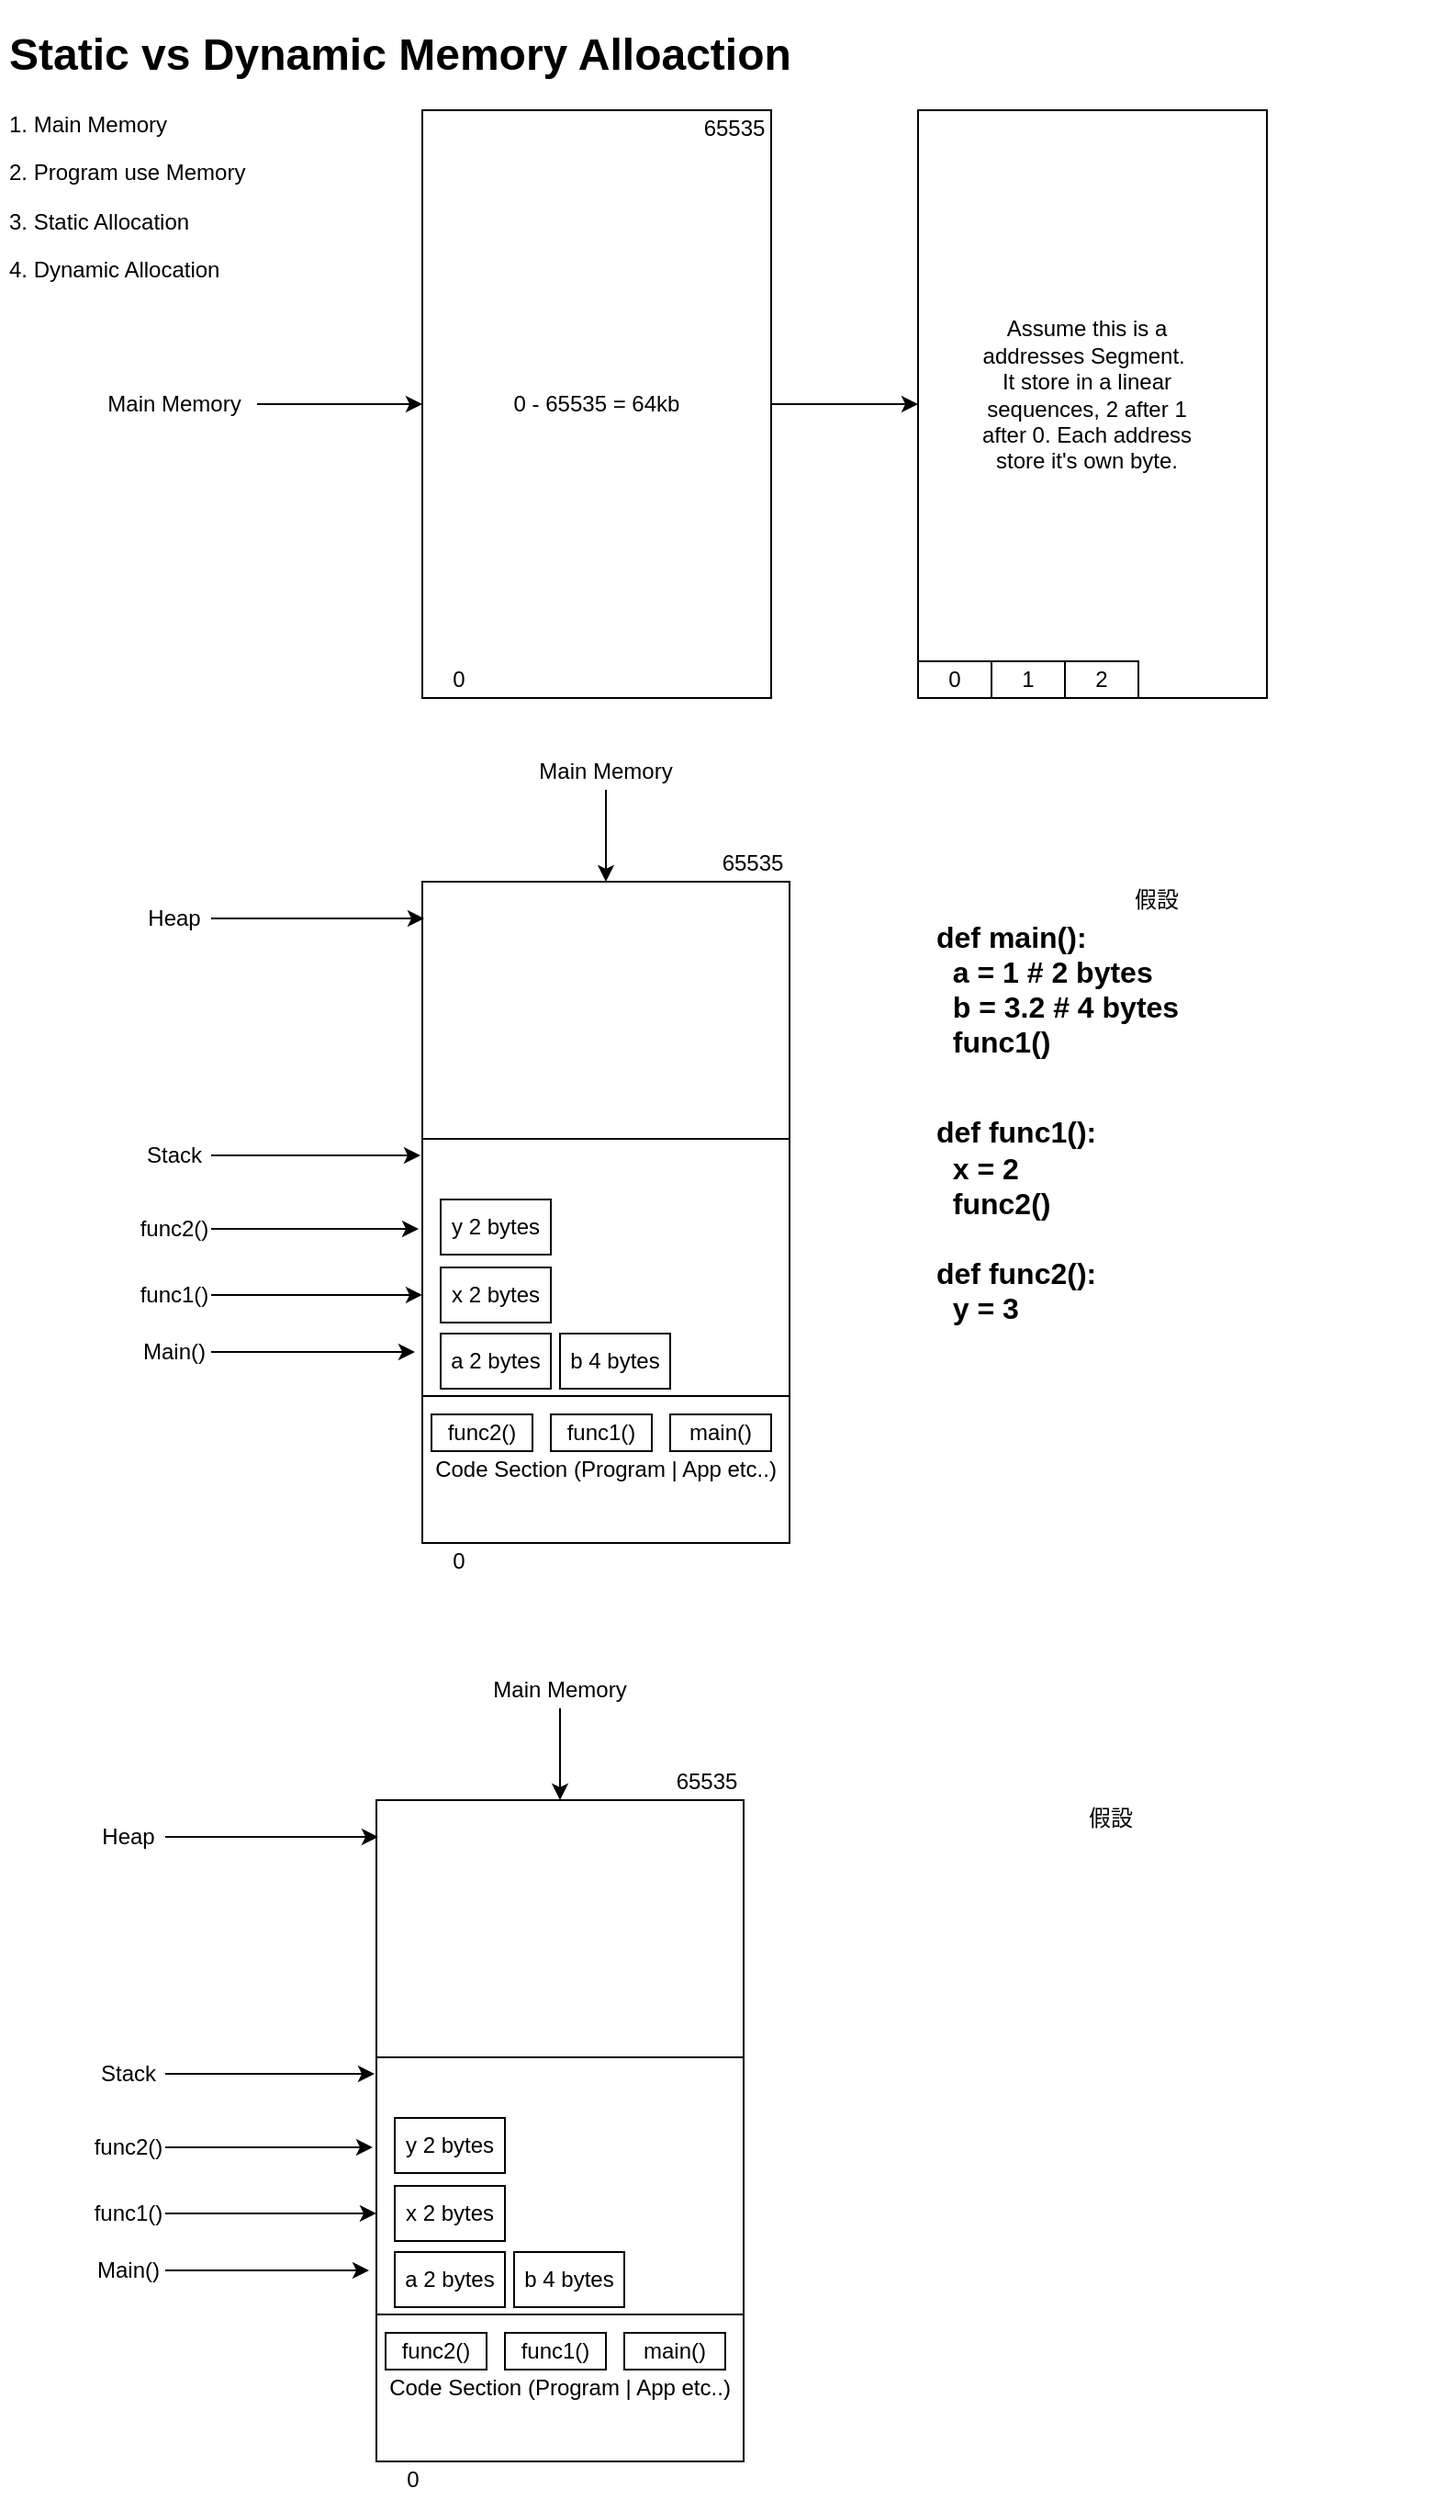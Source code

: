 <mxfile version="13.10.4" type="github">
  <diagram id="-rWVA9uq7CtCZiVyTTVC" name="Static &amp; Dynamic">
    <mxGraphModel dx="946" dy="570" grid="1" gridSize="10" guides="1" tooltips="1" connect="1" arrows="1" fold="1" page="1" pageScale="1" pageWidth="827" pageHeight="1169" math="0" shadow="0">
      <root>
        <mxCell id="0" />
        <mxCell id="1" parent="0" />
        <mxCell id="smryZBDBIvgr8t-cqEXv-26" value="" style="rounded=0;whiteSpace=wrap;html=1;strokeColor=#000000;" vertex="1" parent="1">
          <mxGeometry x="260" y="490" width="200" height="140" as="geometry" />
        </mxCell>
        <mxCell id="smryZBDBIvgr8t-cqEXv-2" value="&lt;h1&gt;Static vs Dynamic Memory Alloaction&lt;/h1&gt;&lt;p&gt;1. Main Memory&lt;/p&gt;&lt;p&gt;2. Program use Memory&lt;/p&gt;&lt;p&gt;3. Static Allocation&lt;/p&gt;&lt;p&gt;4. Dynamic Allocation&lt;/p&gt;" style="text;html=1;strokeColor=none;fillColor=none;spacing=5;spacingTop=-20;whiteSpace=wrap;overflow=hidden;rounded=0;" vertex="1" parent="1">
          <mxGeometry x="30" y="20" width="550" height="150" as="geometry" />
        </mxCell>
        <mxCell id="smryZBDBIvgr8t-cqEXv-8" value="" style="edgeStyle=orthogonalEdgeStyle;rounded=0;orthogonalLoop=1;jettySize=auto;html=1;" edge="1" parent="1" source="smryZBDBIvgr8t-cqEXv-3" target="smryZBDBIvgr8t-cqEXv-7">
          <mxGeometry relative="1" as="geometry" />
        </mxCell>
        <mxCell id="smryZBDBIvgr8t-cqEXv-3" value="" style="rounded=0;whiteSpace=wrap;html=1;" vertex="1" parent="1">
          <mxGeometry x="260" y="70" width="190" height="320" as="geometry" />
        </mxCell>
        <mxCell id="smryZBDBIvgr8t-cqEXv-4" value="0" style="text;html=1;strokeColor=none;fillColor=none;align=center;verticalAlign=middle;whiteSpace=wrap;rounded=0;" vertex="1" parent="1">
          <mxGeometry x="260" y="370" width="40" height="20" as="geometry" />
        </mxCell>
        <mxCell id="smryZBDBIvgr8t-cqEXv-5" value="65535" style="text;html=1;strokeColor=none;fillColor=none;align=center;verticalAlign=middle;whiteSpace=wrap;rounded=0;" vertex="1" parent="1">
          <mxGeometry x="410" y="70" width="40" height="20" as="geometry" />
        </mxCell>
        <mxCell id="smryZBDBIvgr8t-cqEXv-6" value="0 - 65535 = 64kb" style="text;html=1;strokeColor=none;fillColor=none;align=center;verticalAlign=middle;whiteSpace=wrap;rounded=0;" vertex="1" parent="1">
          <mxGeometry x="290" y="220" width="130" height="20" as="geometry" />
        </mxCell>
        <mxCell id="smryZBDBIvgr8t-cqEXv-7" value="" style="rounded=0;whiteSpace=wrap;html=1;" vertex="1" parent="1">
          <mxGeometry x="530" y="70" width="190" height="320" as="geometry" />
        </mxCell>
        <mxCell id="smryZBDBIvgr8t-cqEXv-10" value="0" style="text;html=1;fillColor=none;align=center;verticalAlign=middle;whiteSpace=wrap;rounded=0;strokeColor=#000000;" vertex="1" parent="1">
          <mxGeometry x="530" y="370" width="40" height="20" as="geometry" />
        </mxCell>
        <mxCell id="smryZBDBIvgr8t-cqEXv-11" value="1" style="text;html=1;fillColor=none;align=center;verticalAlign=middle;whiteSpace=wrap;rounded=0;strokeColor=#000000;" vertex="1" parent="1">
          <mxGeometry x="570" y="370" width="40" height="20" as="geometry" />
        </mxCell>
        <mxCell id="smryZBDBIvgr8t-cqEXv-13" value="2" style="text;html=1;fillColor=none;align=center;verticalAlign=middle;whiteSpace=wrap;rounded=0;strokeColor=#000000;" vertex="1" parent="1">
          <mxGeometry x="610" y="370" width="40" height="20" as="geometry" />
        </mxCell>
        <mxCell id="smryZBDBIvgr8t-cqEXv-14" value="Assume this is a addresses Segment.&amp;nbsp;&lt;br&gt;It store in a linear sequences, 2 after 1 after 0. Each address store it&#39;s own byte." style="text;html=1;strokeColor=none;fillColor=none;align=center;verticalAlign=middle;whiteSpace=wrap;rounded=0;" vertex="1" parent="1">
          <mxGeometry x="554" y="120" width="136" height="210" as="geometry" />
        </mxCell>
        <mxCell id="smryZBDBIvgr8t-cqEXv-16" value="" style="edgeStyle=orthogonalEdgeStyle;rounded=0;orthogonalLoop=1;jettySize=auto;html=1;" edge="1" parent="1" source="smryZBDBIvgr8t-cqEXv-15" target="smryZBDBIvgr8t-cqEXv-3">
          <mxGeometry relative="1" as="geometry" />
        </mxCell>
        <mxCell id="smryZBDBIvgr8t-cqEXv-15" value="Main Memory" style="text;html=1;strokeColor=none;fillColor=none;align=center;verticalAlign=middle;whiteSpace=wrap;rounded=0;" vertex="1" parent="1">
          <mxGeometry x="80" y="220" width="90" height="20" as="geometry" />
        </mxCell>
        <mxCell id="smryZBDBIvgr8t-cqEXv-19" value="" style="edgeStyle=orthogonalEdgeStyle;rounded=0;orthogonalLoop=1;jettySize=auto;html=1;" edge="1" parent="1" source="smryZBDBIvgr8t-cqEXv-17" target="smryZBDBIvgr8t-cqEXv-18">
          <mxGeometry relative="1" as="geometry" />
        </mxCell>
        <mxCell id="smryZBDBIvgr8t-cqEXv-17" value="Main Memory" style="text;html=1;strokeColor=none;fillColor=none;align=center;verticalAlign=middle;whiteSpace=wrap;rounded=0;" vertex="1" parent="1">
          <mxGeometry x="315" y="420" width="90" height="20" as="geometry" />
        </mxCell>
        <mxCell id="smryZBDBIvgr8t-cqEXv-18" value="" style="whiteSpace=wrap;html=1;strokeColor=#000000;" vertex="1" parent="1">
          <mxGeometry x="260" y="490" width="200" height="340" as="geometry" />
        </mxCell>
        <mxCell id="smryZBDBIvgr8t-cqEXv-20" value="Code Section (Program | App etc..)" style="rounded=0;whiteSpace=wrap;html=1;strokeColor=#000000;" vertex="1" parent="1">
          <mxGeometry x="260" y="770" width="200" height="80" as="geometry" />
        </mxCell>
        <mxCell id="smryZBDBIvgr8t-cqEXv-22" value="0" style="text;html=1;strokeColor=none;fillColor=none;align=center;verticalAlign=middle;whiteSpace=wrap;rounded=0;" vertex="1" parent="1">
          <mxGeometry x="260" y="850" width="40" height="20" as="geometry" />
        </mxCell>
        <mxCell id="smryZBDBIvgr8t-cqEXv-23" value="65535" style="text;html=1;strokeColor=none;fillColor=none;align=center;verticalAlign=middle;whiteSpace=wrap;rounded=0;" vertex="1" parent="1">
          <mxGeometry x="420" y="470" width="40" height="20" as="geometry" />
        </mxCell>
        <mxCell id="smryZBDBIvgr8t-cqEXv-24" value="" style="rounded=0;whiteSpace=wrap;html=1;strokeColor=#000000;" vertex="1" parent="1">
          <mxGeometry x="260" y="630" width="200" height="140" as="geometry" />
        </mxCell>
        <mxCell id="smryZBDBIvgr8t-cqEXv-29" value="" style="rounded=0;whiteSpace=wrap;html=1;strokeColor=#000000;" vertex="1" parent="1">
          <mxGeometry x="260" y="490" width="200" height="140" as="geometry" />
        </mxCell>
        <mxCell id="smryZBDBIvgr8t-cqEXv-30" value="假設" style="text;html=1;strokeColor=none;fillColor=none;align=center;verticalAlign=middle;whiteSpace=wrap;rounded=0;" vertex="1" parent="1">
          <mxGeometry x="560" y="490" width="200" height="20" as="geometry" />
        </mxCell>
        <mxCell id="smryZBDBIvgr8t-cqEXv-34" value="a 2 bytes" style="rounded=0;whiteSpace=wrap;html=1;strokeColor=#000000;" vertex="1" parent="1">
          <mxGeometry x="270" y="736" width="60" height="30" as="geometry" />
        </mxCell>
        <mxCell id="smryZBDBIvgr8t-cqEXv-35" value="b 4 bytes" style="rounded=0;whiteSpace=wrap;html=1;strokeColor=#000000;" vertex="1" parent="1">
          <mxGeometry x="335" y="736" width="60" height="30" as="geometry" />
        </mxCell>
        <mxCell id="smryZBDBIvgr8t-cqEXv-36" value="&lt;h1 style=&quot;font-size: 16px&quot;&gt;def main():&lt;br&gt;&amp;nbsp; a = 1 # 2 bytes&lt;br&gt;&amp;nbsp; b = 3.2 # 4 bytes&lt;br&gt;&amp;nbsp; func1()&lt;/h1&gt;&lt;h1 style=&quot;font-size: 16px&quot;&gt;&lt;br&gt;def func1():&lt;br&gt;&amp;nbsp; x = 2&lt;br&gt;&amp;nbsp; func2()&lt;br&gt;&lt;br&gt;def func2():&lt;br&gt;&amp;nbsp; y = 3&lt;/h1&gt;" style="text;html=1;strokeColor=none;fillColor=none;spacing=5;spacingTop=-20;whiteSpace=wrap;overflow=hidden;rounded=0;" vertex="1" parent="1">
          <mxGeometry x="535" y="510" width="275" height="310" as="geometry" />
        </mxCell>
        <mxCell id="smryZBDBIvgr8t-cqEXv-37" value="func2()" style="rounded=0;whiteSpace=wrap;html=1;strokeColor=#000000;" vertex="1" parent="1">
          <mxGeometry x="265" y="780" width="55" height="20" as="geometry" />
        </mxCell>
        <mxCell id="smryZBDBIvgr8t-cqEXv-40" value="func1()" style="rounded=0;whiteSpace=wrap;html=1;strokeColor=#000000;" vertex="1" parent="1">
          <mxGeometry x="330" y="780" width="55" height="20" as="geometry" />
        </mxCell>
        <mxCell id="smryZBDBIvgr8t-cqEXv-41" value="main()" style="rounded=0;whiteSpace=wrap;html=1;strokeColor=#000000;" vertex="1" parent="1">
          <mxGeometry x="395" y="780" width="55" height="20" as="geometry" />
        </mxCell>
        <mxCell id="smryZBDBIvgr8t-cqEXv-43" value="" style="edgeStyle=orthogonalEdgeStyle;rounded=0;orthogonalLoop=1;jettySize=auto;html=1;" edge="1" parent="1" source="smryZBDBIvgr8t-cqEXv-42">
          <mxGeometry relative="1" as="geometry">
            <mxPoint x="259" y="639" as="targetPoint" />
          </mxGeometry>
        </mxCell>
        <mxCell id="smryZBDBIvgr8t-cqEXv-42" value="Stack" style="text;html=1;strokeColor=none;fillColor=none;align=center;verticalAlign=middle;whiteSpace=wrap;rounded=0;" vertex="1" parent="1">
          <mxGeometry x="105" y="629" width="40" height="20" as="geometry" />
        </mxCell>
        <mxCell id="smryZBDBIvgr8t-cqEXv-45" style="edgeStyle=orthogonalEdgeStyle;rounded=0;orthogonalLoop=1;jettySize=auto;html=1;entryX=0.005;entryY=0.143;entryDx=0;entryDy=0;entryPerimeter=0;" edge="1" parent="1" source="smryZBDBIvgr8t-cqEXv-44" target="smryZBDBIvgr8t-cqEXv-29">
          <mxGeometry relative="1" as="geometry" />
        </mxCell>
        <mxCell id="smryZBDBIvgr8t-cqEXv-44" value="Heap" style="text;html=1;strokeColor=none;fillColor=none;align=center;verticalAlign=middle;whiteSpace=wrap;rounded=0;" vertex="1" parent="1">
          <mxGeometry x="105" y="500" width="40" height="20" as="geometry" />
        </mxCell>
        <mxCell id="smryZBDBIvgr8t-cqEXv-49" style="edgeStyle=orthogonalEdgeStyle;rounded=0;orthogonalLoop=1;jettySize=auto;html=1;entryX=-0.02;entryY=0.829;entryDx=0;entryDy=0;entryPerimeter=0;" edge="1" parent="1" source="smryZBDBIvgr8t-cqEXv-48" target="smryZBDBIvgr8t-cqEXv-24">
          <mxGeometry relative="1" as="geometry" />
        </mxCell>
        <mxCell id="smryZBDBIvgr8t-cqEXv-48" value="Main()" style="text;html=1;strokeColor=none;fillColor=none;align=center;verticalAlign=middle;whiteSpace=wrap;rounded=0;" vertex="1" parent="1">
          <mxGeometry x="105" y="736" width="40" height="20" as="geometry" />
        </mxCell>
        <mxCell id="smryZBDBIvgr8t-cqEXv-52" style="edgeStyle=orthogonalEdgeStyle;rounded=0;orthogonalLoop=1;jettySize=auto;html=1;entryX=0;entryY=0.607;entryDx=0;entryDy=0;entryPerimeter=0;" edge="1" parent="1" source="smryZBDBIvgr8t-cqEXv-50" target="smryZBDBIvgr8t-cqEXv-24">
          <mxGeometry relative="1" as="geometry" />
        </mxCell>
        <mxCell id="smryZBDBIvgr8t-cqEXv-50" value="func1()" style="text;html=1;strokeColor=none;fillColor=none;align=center;verticalAlign=middle;whiteSpace=wrap;rounded=0;" vertex="1" parent="1">
          <mxGeometry x="105" y="705" width="40" height="20" as="geometry" />
        </mxCell>
        <mxCell id="smryZBDBIvgr8t-cqEXv-51" value="x 2 bytes" style="rounded=0;whiteSpace=wrap;html=1;strokeColor=#000000;" vertex="1" parent="1">
          <mxGeometry x="270" y="700" width="60" height="30" as="geometry" />
        </mxCell>
        <mxCell id="smryZBDBIvgr8t-cqEXv-53" value="y 2 bytes" style="rounded=0;whiteSpace=wrap;html=1;strokeColor=#000000;" vertex="1" parent="1">
          <mxGeometry x="270" y="663" width="60" height="30" as="geometry" />
        </mxCell>
        <mxCell id="smryZBDBIvgr8t-cqEXv-55" style="edgeStyle=orthogonalEdgeStyle;rounded=0;orthogonalLoop=1;jettySize=auto;html=1;entryX=-0.01;entryY=0.35;entryDx=0;entryDy=0;entryPerimeter=0;" edge="1" parent="1" source="smryZBDBIvgr8t-cqEXv-54" target="smryZBDBIvgr8t-cqEXv-24">
          <mxGeometry relative="1" as="geometry" />
        </mxCell>
        <mxCell id="smryZBDBIvgr8t-cqEXv-54" value="func2()" style="text;html=1;strokeColor=none;fillColor=none;align=center;verticalAlign=middle;whiteSpace=wrap;rounded=0;" vertex="1" parent="1">
          <mxGeometry x="105" y="669" width="40" height="20" as="geometry" />
        </mxCell>
        <mxCell id="smryZBDBIvgr8t-cqEXv-56" value="" style="rounded=0;whiteSpace=wrap;html=1;strokeColor=#000000;" vertex="1" parent="1">
          <mxGeometry x="235" y="990" width="200" height="140" as="geometry" />
        </mxCell>
        <mxCell id="smryZBDBIvgr8t-cqEXv-57" value="" style="edgeStyle=orthogonalEdgeStyle;rounded=0;orthogonalLoop=1;jettySize=auto;html=1;" edge="1" parent="1" source="smryZBDBIvgr8t-cqEXv-58" target="smryZBDBIvgr8t-cqEXv-59">
          <mxGeometry relative="1" as="geometry" />
        </mxCell>
        <mxCell id="smryZBDBIvgr8t-cqEXv-58" value="Main Memory" style="text;html=1;strokeColor=none;fillColor=none;align=center;verticalAlign=middle;whiteSpace=wrap;rounded=0;" vertex="1" parent="1">
          <mxGeometry x="290" y="920" width="90" height="20" as="geometry" />
        </mxCell>
        <mxCell id="smryZBDBIvgr8t-cqEXv-59" value="" style="whiteSpace=wrap;html=1;strokeColor=#000000;" vertex="1" parent="1">
          <mxGeometry x="235" y="990" width="200" height="340" as="geometry" />
        </mxCell>
        <mxCell id="smryZBDBIvgr8t-cqEXv-60" value="Code Section (Program | App etc..)" style="rounded=0;whiteSpace=wrap;html=1;strokeColor=#000000;" vertex="1" parent="1">
          <mxGeometry x="235" y="1270" width="200" height="80" as="geometry" />
        </mxCell>
        <mxCell id="smryZBDBIvgr8t-cqEXv-61" value="0" style="text;html=1;strokeColor=none;fillColor=none;align=center;verticalAlign=middle;whiteSpace=wrap;rounded=0;" vertex="1" parent="1">
          <mxGeometry x="235" y="1350" width="40" height="20" as="geometry" />
        </mxCell>
        <mxCell id="smryZBDBIvgr8t-cqEXv-62" value="65535" style="text;html=1;strokeColor=none;fillColor=none;align=center;verticalAlign=middle;whiteSpace=wrap;rounded=0;" vertex="1" parent="1">
          <mxGeometry x="395" y="970" width="40" height="20" as="geometry" />
        </mxCell>
        <mxCell id="smryZBDBIvgr8t-cqEXv-63" value="" style="rounded=0;whiteSpace=wrap;html=1;strokeColor=#000000;" vertex="1" parent="1">
          <mxGeometry x="235" y="1130" width="200" height="140" as="geometry" />
        </mxCell>
        <mxCell id="smryZBDBIvgr8t-cqEXv-64" value="" style="rounded=0;whiteSpace=wrap;html=1;strokeColor=#000000;" vertex="1" parent="1">
          <mxGeometry x="235" y="990" width="200" height="140" as="geometry" />
        </mxCell>
        <mxCell id="smryZBDBIvgr8t-cqEXv-65" value="假設" style="text;html=1;strokeColor=none;fillColor=none;align=center;verticalAlign=middle;whiteSpace=wrap;rounded=0;" vertex="1" parent="1">
          <mxGeometry x="535" y="990" width="200" height="20" as="geometry" />
        </mxCell>
        <mxCell id="smryZBDBIvgr8t-cqEXv-66" value="a 2 bytes" style="rounded=0;whiteSpace=wrap;html=1;strokeColor=#000000;" vertex="1" parent="1">
          <mxGeometry x="245" y="1236" width="60" height="30" as="geometry" />
        </mxCell>
        <mxCell id="smryZBDBIvgr8t-cqEXv-67" value="b 4 bytes" style="rounded=0;whiteSpace=wrap;html=1;strokeColor=#000000;" vertex="1" parent="1">
          <mxGeometry x="310" y="1236" width="60" height="30" as="geometry" />
        </mxCell>
        <mxCell id="smryZBDBIvgr8t-cqEXv-68" value="func2()" style="rounded=0;whiteSpace=wrap;html=1;strokeColor=#000000;" vertex="1" parent="1">
          <mxGeometry x="240" y="1280" width="55" height="20" as="geometry" />
        </mxCell>
        <mxCell id="smryZBDBIvgr8t-cqEXv-69" value="func1()" style="rounded=0;whiteSpace=wrap;html=1;strokeColor=#000000;" vertex="1" parent="1">
          <mxGeometry x="305" y="1280" width="55" height="20" as="geometry" />
        </mxCell>
        <mxCell id="smryZBDBIvgr8t-cqEXv-70" value="main()" style="rounded=0;whiteSpace=wrap;html=1;strokeColor=#000000;" vertex="1" parent="1">
          <mxGeometry x="370" y="1280" width="55" height="20" as="geometry" />
        </mxCell>
        <mxCell id="smryZBDBIvgr8t-cqEXv-71" value="" style="edgeStyle=orthogonalEdgeStyle;rounded=0;orthogonalLoop=1;jettySize=auto;html=1;" edge="1" parent="1" source="smryZBDBIvgr8t-cqEXv-72">
          <mxGeometry relative="1" as="geometry">
            <mxPoint x="234" y="1139" as="targetPoint" />
          </mxGeometry>
        </mxCell>
        <mxCell id="smryZBDBIvgr8t-cqEXv-72" value="Stack" style="text;html=1;strokeColor=none;fillColor=none;align=center;verticalAlign=middle;whiteSpace=wrap;rounded=0;" vertex="1" parent="1">
          <mxGeometry x="80" y="1129" width="40" height="20" as="geometry" />
        </mxCell>
        <mxCell id="smryZBDBIvgr8t-cqEXv-73" style="edgeStyle=orthogonalEdgeStyle;rounded=0;orthogonalLoop=1;jettySize=auto;html=1;entryX=0.005;entryY=0.143;entryDx=0;entryDy=0;entryPerimeter=0;" edge="1" parent="1" source="smryZBDBIvgr8t-cqEXv-74" target="smryZBDBIvgr8t-cqEXv-64">
          <mxGeometry relative="1" as="geometry" />
        </mxCell>
        <mxCell id="smryZBDBIvgr8t-cqEXv-74" value="Heap" style="text;html=1;strokeColor=none;fillColor=none;align=center;verticalAlign=middle;whiteSpace=wrap;rounded=0;" vertex="1" parent="1">
          <mxGeometry x="80" y="1000" width="40" height="20" as="geometry" />
        </mxCell>
        <mxCell id="smryZBDBIvgr8t-cqEXv-75" style="edgeStyle=orthogonalEdgeStyle;rounded=0;orthogonalLoop=1;jettySize=auto;html=1;entryX=-0.02;entryY=0.829;entryDx=0;entryDy=0;entryPerimeter=0;" edge="1" parent="1" source="smryZBDBIvgr8t-cqEXv-76" target="smryZBDBIvgr8t-cqEXv-63">
          <mxGeometry relative="1" as="geometry" />
        </mxCell>
        <mxCell id="smryZBDBIvgr8t-cqEXv-76" value="Main()" style="text;html=1;strokeColor=none;fillColor=none;align=center;verticalAlign=middle;whiteSpace=wrap;rounded=0;" vertex="1" parent="1">
          <mxGeometry x="80" y="1236" width="40" height="20" as="geometry" />
        </mxCell>
        <mxCell id="smryZBDBIvgr8t-cqEXv-77" style="edgeStyle=orthogonalEdgeStyle;rounded=0;orthogonalLoop=1;jettySize=auto;html=1;entryX=0;entryY=0.607;entryDx=0;entryDy=0;entryPerimeter=0;" edge="1" parent="1" source="smryZBDBIvgr8t-cqEXv-78" target="smryZBDBIvgr8t-cqEXv-63">
          <mxGeometry relative="1" as="geometry" />
        </mxCell>
        <mxCell id="smryZBDBIvgr8t-cqEXv-78" value="func1()" style="text;html=1;strokeColor=none;fillColor=none;align=center;verticalAlign=middle;whiteSpace=wrap;rounded=0;" vertex="1" parent="1">
          <mxGeometry x="80" y="1205" width="40" height="20" as="geometry" />
        </mxCell>
        <mxCell id="smryZBDBIvgr8t-cqEXv-79" value="x 2 bytes" style="rounded=0;whiteSpace=wrap;html=1;strokeColor=#000000;" vertex="1" parent="1">
          <mxGeometry x="245" y="1200" width="60" height="30" as="geometry" />
        </mxCell>
        <mxCell id="smryZBDBIvgr8t-cqEXv-80" value="y 2 bytes" style="rounded=0;whiteSpace=wrap;html=1;strokeColor=#000000;" vertex="1" parent="1">
          <mxGeometry x="245" y="1163" width="60" height="30" as="geometry" />
        </mxCell>
        <mxCell id="smryZBDBIvgr8t-cqEXv-81" style="edgeStyle=orthogonalEdgeStyle;rounded=0;orthogonalLoop=1;jettySize=auto;html=1;entryX=-0.01;entryY=0.35;entryDx=0;entryDy=0;entryPerimeter=0;" edge="1" parent="1" source="smryZBDBIvgr8t-cqEXv-82" target="smryZBDBIvgr8t-cqEXv-63">
          <mxGeometry relative="1" as="geometry" />
        </mxCell>
        <mxCell id="smryZBDBIvgr8t-cqEXv-82" value="func2()" style="text;html=1;strokeColor=none;fillColor=none;align=center;verticalAlign=middle;whiteSpace=wrap;rounded=0;" vertex="1" parent="1">
          <mxGeometry x="80" y="1169" width="40" height="20" as="geometry" />
        </mxCell>
      </root>
    </mxGraphModel>
  </diagram>
</mxfile>
